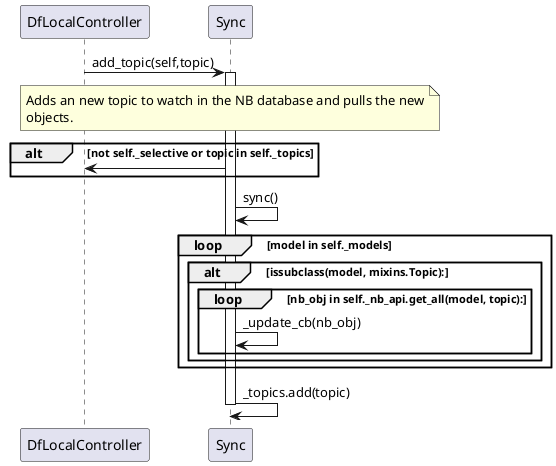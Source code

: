 @startuml add topic
DfLocalController->Sync:add_topic(self,topic)
activate Sync
note over Sync
    Adds an new topic to watch in the NB database and pulls the new
    objects.
end note
alt not self._selective or topic in self._topics
    Sync->DfLocalController
end
' # Sync here, new objects might rely on objects just added
Sync->Sync:sync()

loop model in self._models
    alt issubclass(model, mixins.Topic):


        loop nb_obj in self._nb_api.get_all(model, topic):
            Sync->Sync:_update_cb(nb_obj)
        end
    end
end
Sync->Sync:_topics.add(topic)
deactivate
@enduml